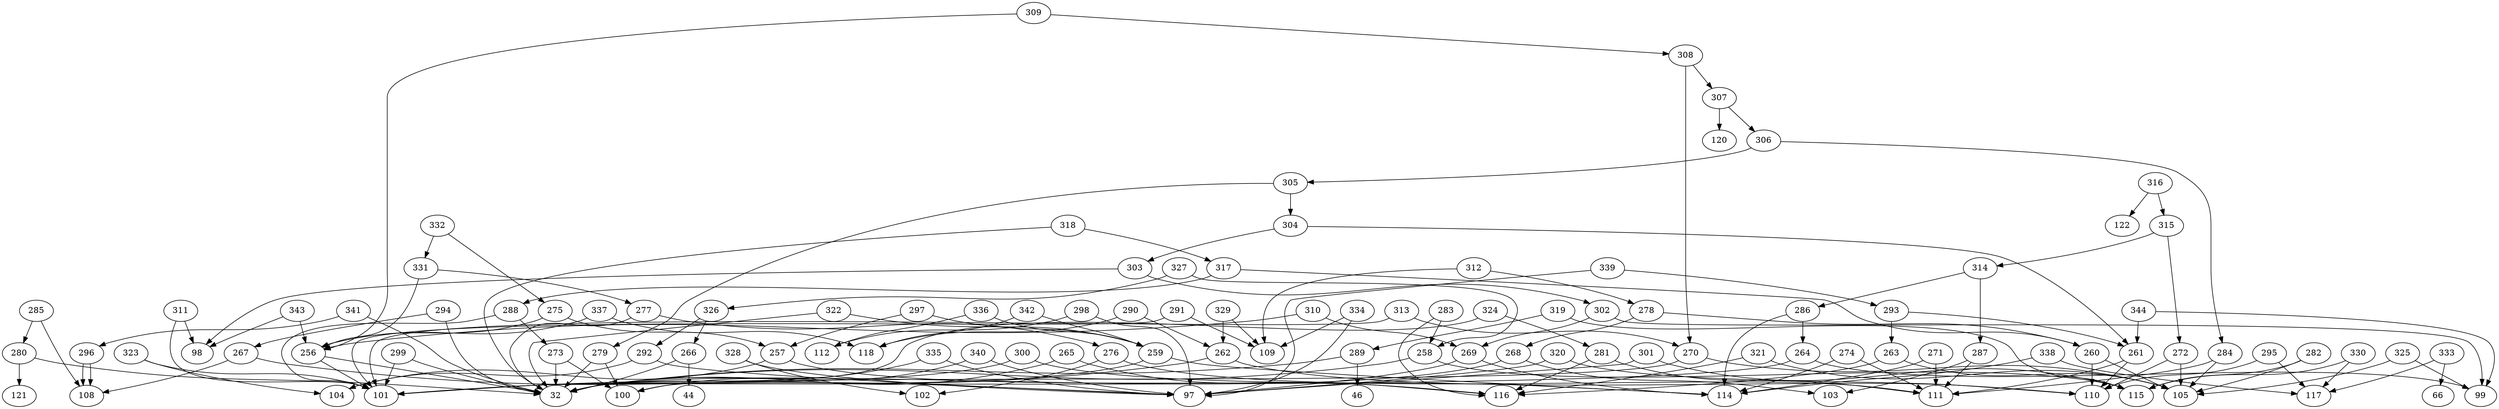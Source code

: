 digraph Pairs {
	256 -> 101
	256 -> 32
	257 -> 116
	257 -> 104
	258 -> 115
	258 -> 32
	259 -> 101
	259 -> 114
	260 -> 105
	260 -> 110
	261 -> 111
	261 -> 110
	262 -> 101
	262 -> 110
	263 -> 116
	263 -> 105
	264 -> 101
	264 -> 99
	265 -> 116
	265 -> 32
	266 -> 44
	266 -> 32
	267 -> 97
	267 -> 108
	268 -> 103
	268 -> 32
	269 -> 97
	269 -> 114
	270 -> 105
	270 -> 100
	271 -> 111
	271 -> 114
	272 -> 110
	272 -> 105
	273 -> 100
	273 -> 32
	274 -> 114
	274 -> 111
	275 -> 257
	275 -> 256
	276 -> 111
	276 -> 102
	277 -> 276
	277 -> 32
	278 -> 260
	278 -> 268
	279 -> 32
	279 -> 100
	280 -> 121
	280 -> 32
	281 -> 116
	281 -> 111
	282 -> 105
	282 -> 115
	283 -> 116
	283 -> 258
	284 -> 105
	284 -> 111
	285 -> 108
	285 -> 280
	286 -> 114
	286 -> 264
	287 -> 111
	287 -> 103
	288 -> 101
	288 -> 273
	289 -> 46
	289 -> 32
	290 -> 118
	290 -> 262
	291 -> 109
	291 -> 101
	292 -> 104
	292 -> 97
	293 -> 263
	293 -> 261
	294 -> 267
	294 -> 32
	295 -> 117
	295 -> 110
	296 -> 108
	296 -> 108
	297 -> 257
	297 -> 259
	298 -> 97
	298 -> 112
	299 -> 32
	299 -> 101
	300 -> 114
	300 -> 101
	301 -> 97
	301 -> 115
	302 -> 99
	302 -> 269
	303 -> 302
	303 -> 98
	304 -> 303
	304 -> 261
	305 -> 304
	305 -> 279
	306 -> 305
	306 -> 284
	307 -> 306
	307 -> 120
	308 -> 307
	308 -> 270
	309 -> 308
	309 -> 256
	310 -> 269
	310 -> 256
	311 -> 98
	311 -> 101
	312 -> 278
	312 -> 109
	313 -> 270
	313 -> 101
	314 -> 286
	314 -> 287
	315 -> 314
	315 -> 272
	316 -> 315
	316 -> 122
	317 -> 288
	317 -> 260
	318 -> 317
	318 -> 32
	319 -> 115
	319 -> 289
	320 -> 97
	320 -> 110
	321 -> 105
	321 -> 116
	322 -> 259
	322 -> 32
	323 -> 104
	323 -> 101
	324 -> 32
	324 -> 281
	325 -> 105
	325 -> 99
	326 -> 266
	326 -> 292
	327 -> 326
	327 -> 258
	328 -> 102
	328 -> 97
	329 -> 109
	329 -> 262
	330 -> 117
	330 -> 115
	331 -> 256
	331 -> 277
	332 -> 331
	332 -> 275
	333 -> 66
	333 -> 117
	334 -> 109
	334 -> 97
	335 -> 97
	335 -> 32
	336 -> 112
	336 -> 259
	337 -> 118
	337 -> 256
	338 -> 117
	338 -> 114
	339 -> 97
	339 -> 293
	340 -> 100
	340 -> 97
	341 -> 296
	341 -> 32
	342 -> 118
	342 -> 259
	343 -> 98
	343 -> 256
	344 -> 99
	344 -> 261
}
